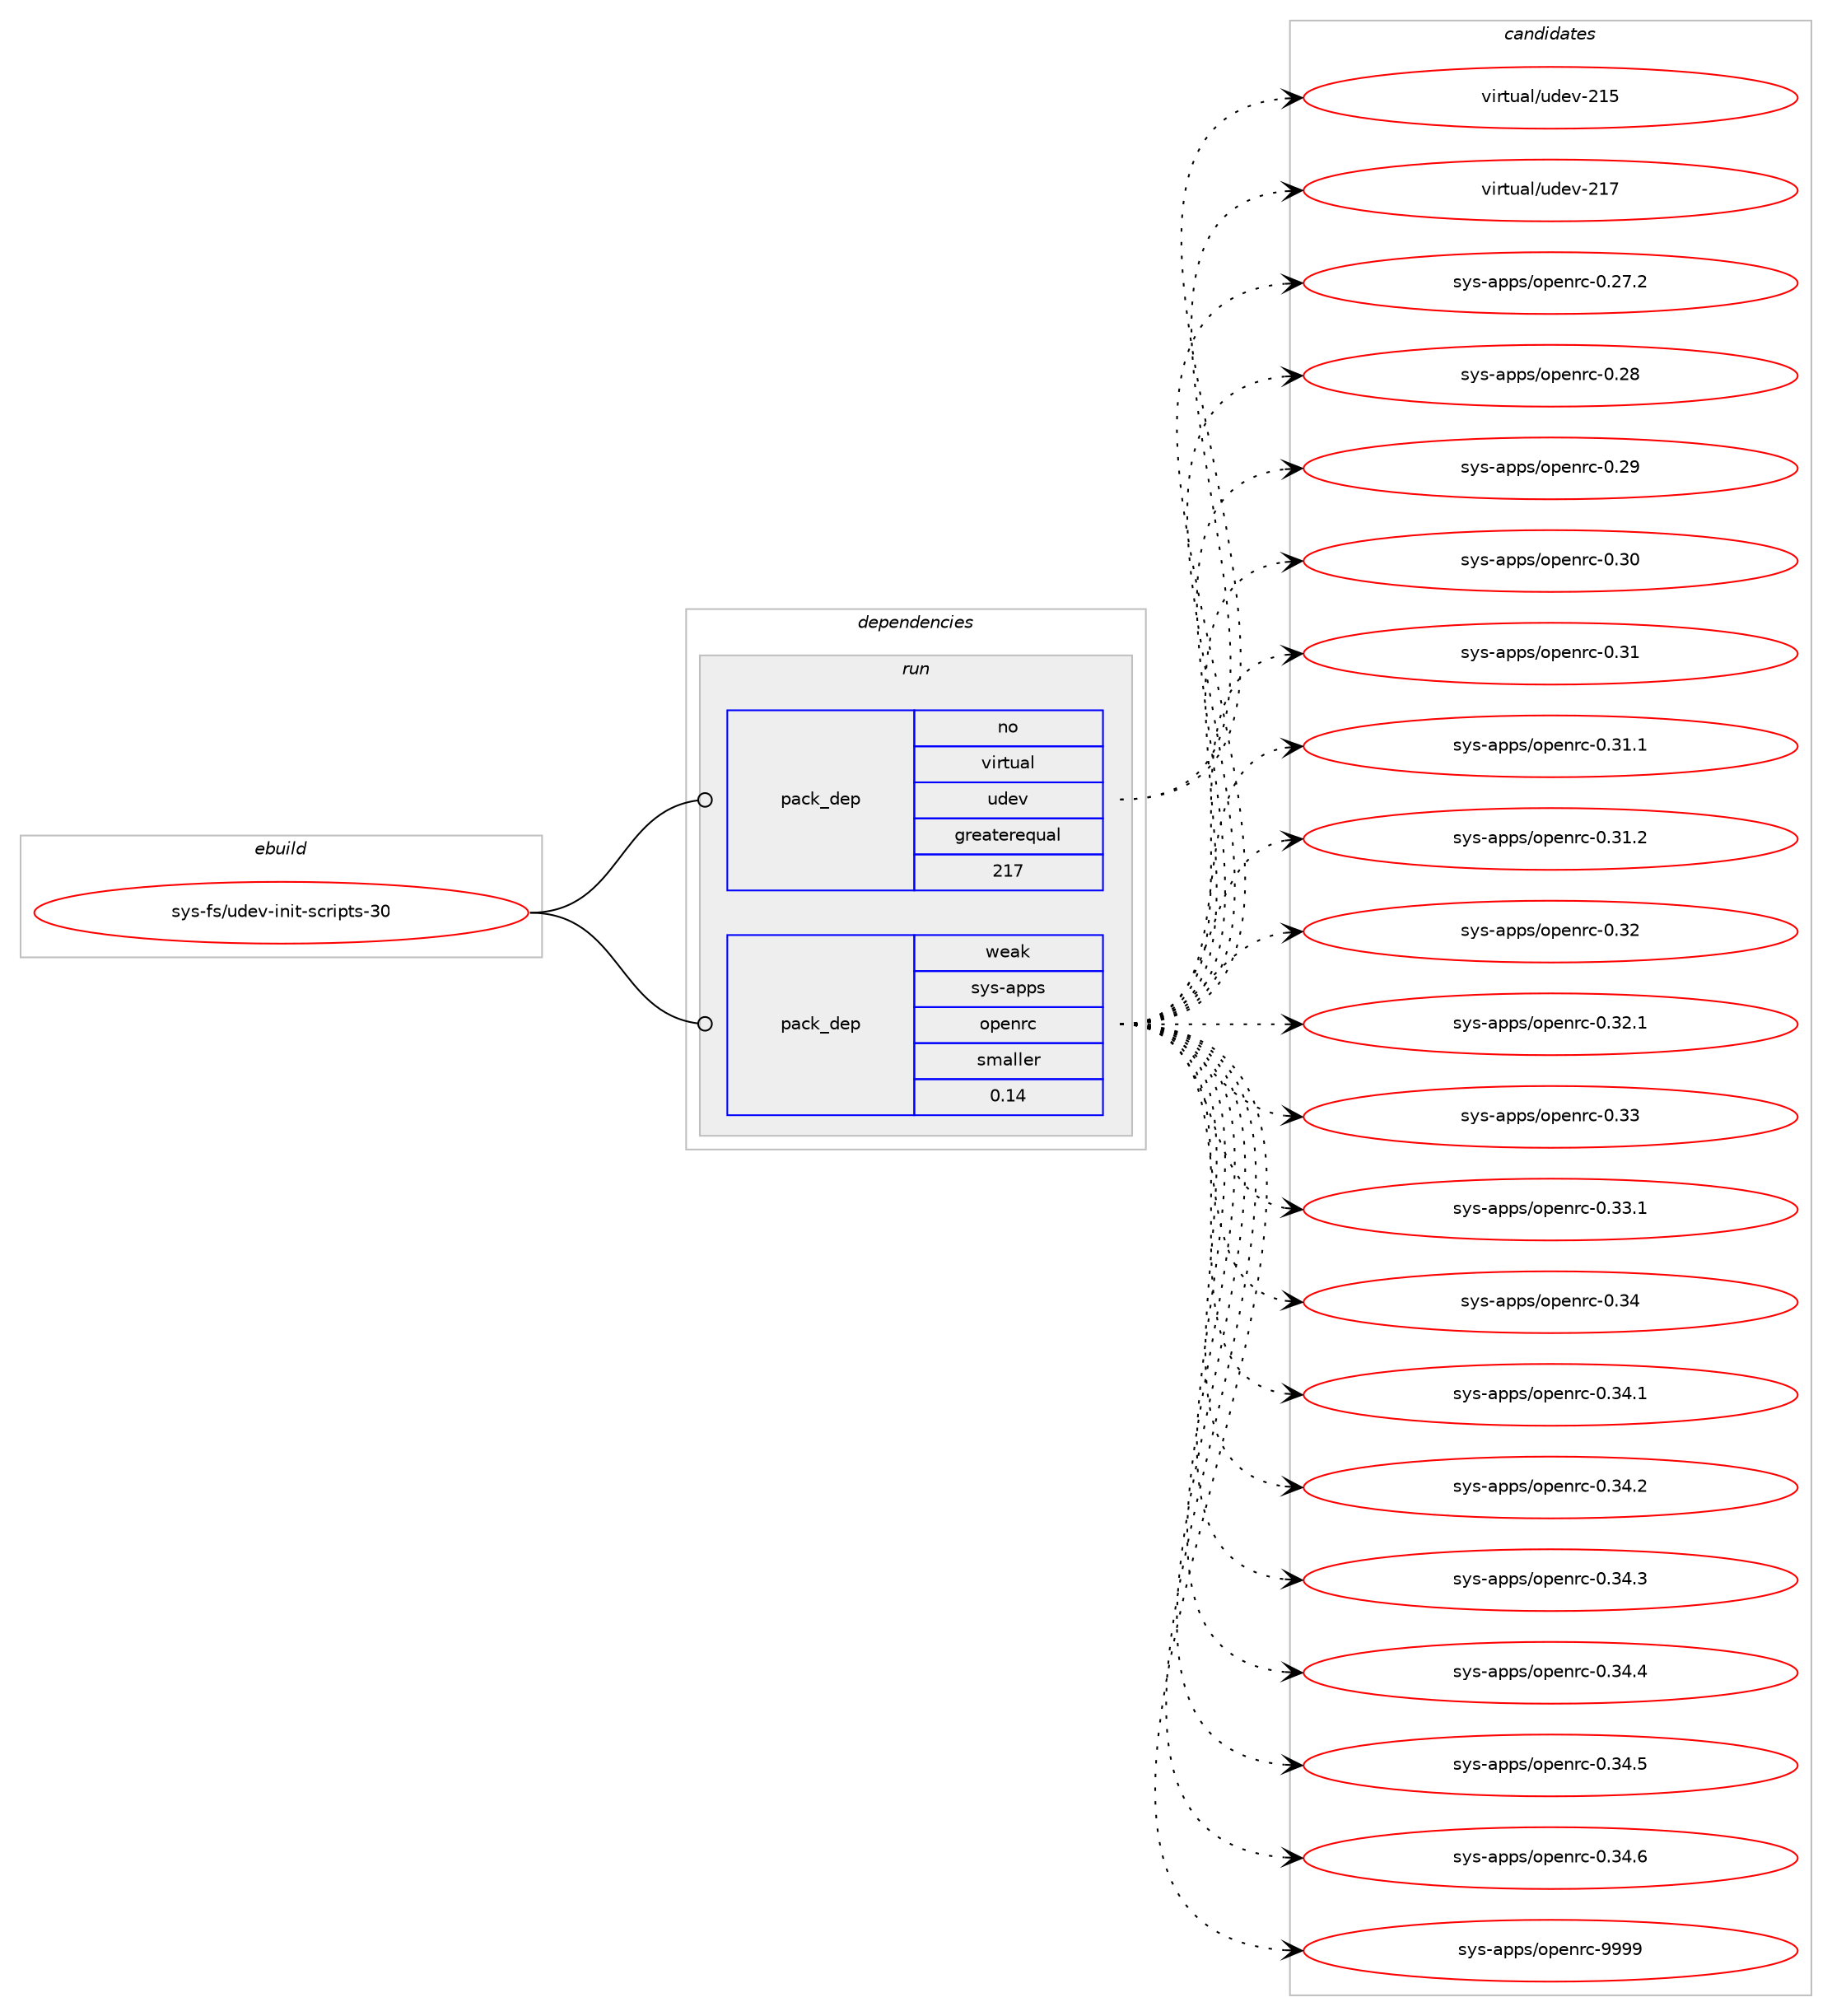 digraph prolog {

# *************
# Graph options
# *************

newrank=true;
concentrate=true;
compound=true;
graph [rankdir=LR,fontname=Helvetica,fontsize=10,ranksep=1.5];#, ranksep=2.5, nodesep=0.2];
edge  [arrowhead=vee];
node  [fontname=Helvetica,fontsize=10];

# **********
# The ebuild
# **********

subgraph cluster_leftcol {
color=gray;
rank=same;
label=<<i>ebuild</i>>;
id [label="sys-fs/udev-init-scripts-30", color=red, width=4, href="../sys-fs/udev-init-scripts-30.svg"];
}

# ****************
# The dependencies
# ****************

subgraph cluster_midcol {
color=gray;
label=<<i>dependencies</i>>;
subgraph cluster_compile {
fillcolor="#eeeeee";
style=filled;
label=<<i>compile</i>>;
}
subgraph cluster_compileandrun {
fillcolor="#eeeeee";
style=filled;
label=<<i>compile and run</i>>;
}
subgraph cluster_run {
fillcolor="#eeeeee";
style=filled;
label=<<i>run</i>>;
subgraph pack363967 {
dependency489785 [label=<<TABLE BORDER="0" CELLBORDER="1" CELLSPACING="0" CELLPADDING="4" WIDTH="220"><TR><TD ROWSPAN="6" CELLPADDING="30">pack_dep</TD></TR><TR><TD WIDTH="110">no</TD></TR><TR><TD>virtual</TD></TR><TR><TD>udev</TD></TR><TR><TD>greaterequal</TD></TR><TR><TD>217</TD></TR></TABLE>>, shape=none, color=blue];
}
id:e -> dependency489785:w [weight=20,style="solid",arrowhead="odot"];
subgraph pack363968 {
dependency489786 [label=<<TABLE BORDER="0" CELLBORDER="1" CELLSPACING="0" CELLPADDING="4" WIDTH="220"><TR><TD ROWSPAN="6" CELLPADDING="30">pack_dep</TD></TR><TR><TD WIDTH="110">weak</TD></TR><TR><TD>sys-apps</TD></TR><TR><TD>openrc</TD></TR><TR><TD>smaller</TD></TR><TR><TD>0.14</TD></TR></TABLE>>, shape=none, color=blue];
}
id:e -> dependency489786:w [weight=20,style="solid",arrowhead="odot"];
}
}

# **************
# The candidates
# **************

subgraph cluster_choices {
rank=same;
color=gray;
label=<<i>candidates</i>>;

subgraph choice363967 {
color=black;
nodesep=1;
choice118105114116117971084711710010111845504953 [label="virtual/udev-215", color=red, width=4,href="../virtual/udev-215.svg"];
choice118105114116117971084711710010111845504955 [label="virtual/udev-217", color=red, width=4,href="../virtual/udev-217.svg"];
dependency489785:e -> choice118105114116117971084711710010111845504953:w [style=dotted,weight="100"];
dependency489785:e -> choice118105114116117971084711710010111845504955:w [style=dotted,weight="100"];
}
subgraph choice363968 {
color=black;
nodesep=1;
choice1151211154597112112115471111121011101149945484650554650 [label="sys-apps/openrc-0.27.2", color=red, width=4,href="../sys-apps/openrc-0.27.2.svg"];
choice115121115459711211211547111112101110114994548465056 [label="sys-apps/openrc-0.28", color=red, width=4,href="../sys-apps/openrc-0.28.svg"];
choice115121115459711211211547111112101110114994548465057 [label="sys-apps/openrc-0.29", color=red, width=4,href="../sys-apps/openrc-0.29.svg"];
choice115121115459711211211547111112101110114994548465148 [label="sys-apps/openrc-0.30", color=red, width=4,href="../sys-apps/openrc-0.30.svg"];
choice115121115459711211211547111112101110114994548465149 [label="sys-apps/openrc-0.31", color=red, width=4,href="../sys-apps/openrc-0.31.svg"];
choice1151211154597112112115471111121011101149945484651494649 [label="sys-apps/openrc-0.31.1", color=red, width=4,href="../sys-apps/openrc-0.31.1.svg"];
choice1151211154597112112115471111121011101149945484651494650 [label="sys-apps/openrc-0.31.2", color=red, width=4,href="../sys-apps/openrc-0.31.2.svg"];
choice115121115459711211211547111112101110114994548465150 [label="sys-apps/openrc-0.32", color=red, width=4,href="../sys-apps/openrc-0.32.svg"];
choice1151211154597112112115471111121011101149945484651504649 [label="sys-apps/openrc-0.32.1", color=red, width=4,href="../sys-apps/openrc-0.32.1.svg"];
choice115121115459711211211547111112101110114994548465151 [label="sys-apps/openrc-0.33", color=red, width=4,href="../sys-apps/openrc-0.33.svg"];
choice1151211154597112112115471111121011101149945484651514649 [label="sys-apps/openrc-0.33.1", color=red, width=4,href="../sys-apps/openrc-0.33.1.svg"];
choice115121115459711211211547111112101110114994548465152 [label="sys-apps/openrc-0.34", color=red, width=4,href="../sys-apps/openrc-0.34.svg"];
choice1151211154597112112115471111121011101149945484651524649 [label="sys-apps/openrc-0.34.1", color=red, width=4,href="../sys-apps/openrc-0.34.1.svg"];
choice1151211154597112112115471111121011101149945484651524650 [label="sys-apps/openrc-0.34.2", color=red, width=4,href="../sys-apps/openrc-0.34.2.svg"];
choice1151211154597112112115471111121011101149945484651524651 [label="sys-apps/openrc-0.34.3", color=red, width=4,href="../sys-apps/openrc-0.34.3.svg"];
choice1151211154597112112115471111121011101149945484651524652 [label="sys-apps/openrc-0.34.4", color=red, width=4,href="../sys-apps/openrc-0.34.4.svg"];
choice1151211154597112112115471111121011101149945484651524653 [label="sys-apps/openrc-0.34.5", color=red, width=4,href="../sys-apps/openrc-0.34.5.svg"];
choice1151211154597112112115471111121011101149945484651524654 [label="sys-apps/openrc-0.34.6", color=red, width=4,href="../sys-apps/openrc-0.34.6.svg"];
choice115121115459711211211547111112101110114994557575757 [label="sys-apps/openrc-9999", color=red, width=4,href="../sys-apps/openrc-9999.svg"];
dependency489786:e -> choice1151211154597112112115471111121011101149945484650554650:w [style=dotted,weight="100"];
dependency489786:e -> choice115121115459711211211547111112101110114994548465056:w [style=dotted,weight="100"];
dependency489786:e -> choice115121115459711211211547111112101110114994548465057:w [style=dotted,weight="100"];
dependency489786:e -> choice115121115459711211211547111112101110114994548465148:w [style=dotted,weight="100"];
dependency489786:e -> choice115121115459711211211547111112101110114994548465149:w [style=dotted,weight="100"];
dependency489786:e -> choice1151211154597112112115471111121011101149945484651494649:w [style=dotted,weight="100"];
dependency489786:e -> choice1151211154597112112115471111121011101149945484651494650:w [style=dotted,weight="100"];
dependency489786:e -> choice115121115459711211211547111112101110114994548465150:w [style=dotted,weight="100"];
dependency489786:e -> choice1151211154597112112115471111121011101149945484651504649:w [style=dotted,weight="100"];
dependency489786:e -> choice115121115459711211211547111112101110114994548465151:w [style=dotted,weight="100"];
dependency489786:e -> choice1151211154597112112115471111121011101149945484651514649:w [style=dotted,weight="100"];
dependency489786:e -> choice115121115459711211211547111112101110114994548465152:w [style=dotted,weight="100"];
dependency489786:e -> choice1151211154597112112115471111121011101149945484651524649:w [style=dotted,weight="100"];
dependency489786:e -> choice1151211154597112112115471111121011101149945484651524650:w [style=dotted,weight="100"];
dependency489786:e -> choice1151211154597112112115471111121011101149945484651524651:w [style=dotted,weight="100"];
dependency489786:e -> choice1151211154597112112115471111121011101149945484651524652:w [style=dotted,weight="100"];
dependency489786:e -> choice1151211154597112112115471111121011101149945484651524653:w [style=dotted,weight="100"];
dependency489786:e -> choice1151211154597112112115471111121011101149945484651524654:w [style=dotted,weight="100"];
dependency489786:e -> choice115121115459711211211547111112101110114994557575757:w [style=dotted,weight="100"];
}
}

}
